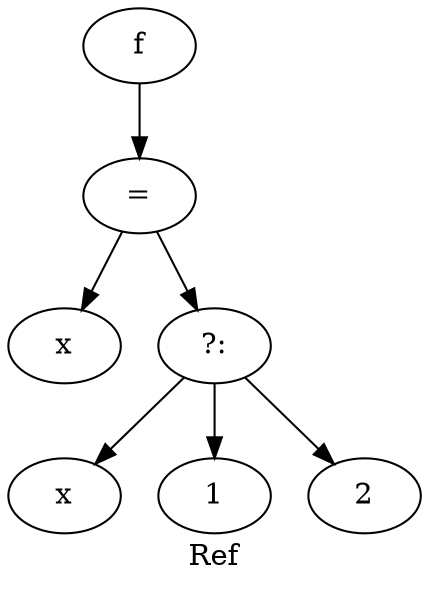 digraph {
label="Ref";
x559cf8c2bcf0 -> x559cf8c2bc10
x559cf8c2bc10 -> x559cf8c2b710
x559cf8c2bc10 -> x559cf8c2bb90
x559cf8c2bb90 -> x559cf8c2b880
x559cf8c2bb90 -> x559cf8c2b960
x559cf8c2bb90 -> x559cf8c2bab0
x559cf8c2bcf0 [label="f"];
x559cf8c2bc10 [label="="];
x559cf8c2b710 [label="x"];
x559cf8c2bb90 [label="?:"];
x559cf8c2b880 [label="x"];
x559cf8c2b960 [label="1"];
x559cf8c2bab0 [label="2"];
}
